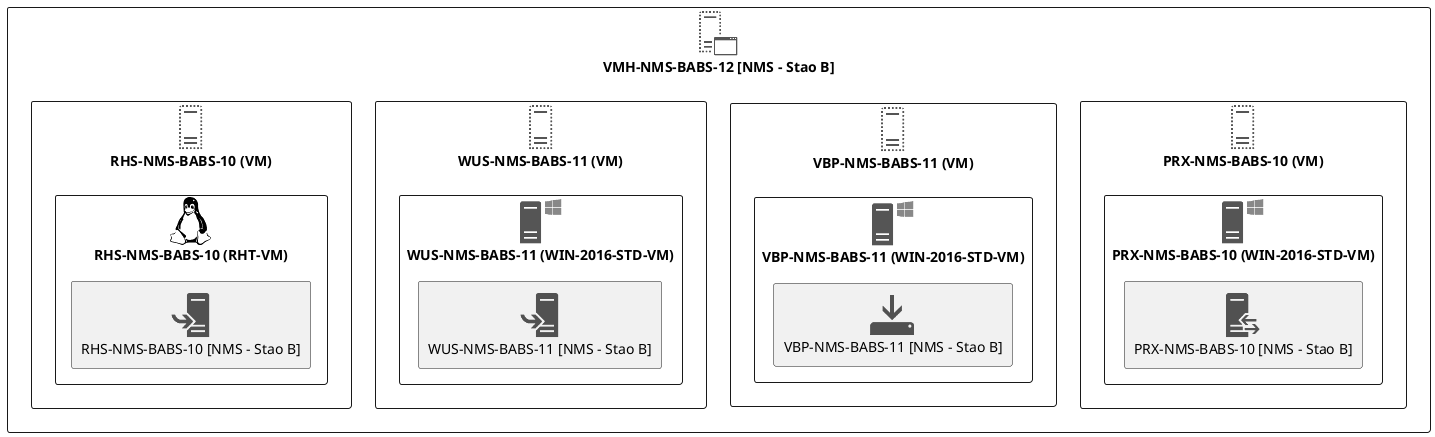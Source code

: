 @startuml


skinparam monochrome true
skinparam componentStyle uml2
!include <office/servers/virtual_application_server>
!include <office/Servers/virtual_server>
!include <office/Servers/windows_server>
!include <office/servers/reverse_proxy>
!include <office/Servers/virtual_server>
!include <office/Servers/windows_server>
!include <office/concepts/backup_local>
!include <office/Servers/virtual_server>
!include <office/Servers/windows_server>
!include <office/concepts/install>
!include <office/Servers/virtual_server>
!include <cloudinsight/linux>
!include <office/concepts/install>

show stereotype

rectangle VMH__S_NMS__S_BABS__S_12__F__aA_NMS__F___S___F_Stao__F_B_aC_ as "VMH-NMS-BABS-12 [NMS - Stao B]" <<$virtual_application_server>> {
	rectangle PRX__S_NMS__S_BABS__S_10__F___N_VM__O_ as "PRX-NMS-BABS-10 (VM)" <<$virtual_server>> {
		rectangle PRX__S_NMS__S_BABS__S_10__F___N_WIN__S_2016__S_STD__S_VM__O_ as "PRX-NMS-BABS-10 (WIN-2016-STD-VM)" <<$windows_server>> {
			rectangle PRX__S_NMS__S_BABS__S_10__F__aA_NMS__F___S___F_Stao__F_B_aC_ as "PRX-NMS-BABS-10 [NMS - Stao B]" <<$reverse_proxy>> {
			
			}
		}
	}
	rectangle VBP__S_NMS__S_BABS__S_11__F___N_VM__O_ as "VBP-NMS-BABS-11 (VM)" <<$virtual_server>> {
		rectangle VBP__S_NMS__S_BABS__S_11__F___N_WIN__S_2016__S_STD__S_VM__O_ as "VBP-NMS-BABS-11 (WIN-2016-STD-VM)" <<$windows_server>> {
			rectangle VBP__S_NMS__S_BABS__S_11__F__aA_NMS__F___S___F_Stao__F_B_aC_ as "VBP-NMS-BABS-11 [NMS - Stao B]" <<$backup_local>> {
			
			}
		}
	}
	rectangle WUS__S_NMS__S_BABS__S_11__F___N_VM__O_ as "WUS-NMS-BABS-11 (VM)" <<$virtual_server>> {
		rectangle WUS__S_NMS__S_BABS__S_11__F___N_WIN__S_2016__S_STD__S_VM__O_ as "WUS-NMS-BABS-11 (WIN-2016-STD-VM)" <<$windows_server>> {
			rectangle WUS__S_NMS__S_BABS__S_11__F__aA_NMS__F___S___F_Stao__F_B_aC_ as "WUS-NMS-BABS-11 [NMS - Stao B]" <<$install>> {
			
			}
		}
	}
	rectangle RHS__S_NMS__S_BABS__S_10__F___N_VM__O_ as "RHS-NMS-BABS-10 (VM)" <<$virtual_server>> {
		rectangle RHS__S_NMS__S_BABS__S_10__F___N_RHT__S_VM__O_ as "RHS-NMS-BABS-10 (RHT-VM)" <<$linux>> {
			rectangle RHS__S_NMS__S_BABS__S_10__F__aA_NMS__F___S___F_Stao__F_B_aC_ as "RHS-NMS-BABS-10 [NMS - Stao B]" <<$install>> {
			
			}
		}
	}
}


' Begin Protected Region [[layouting]]

' End Protected Region   [[layouting]]

@enduml
' Actifsource ID=[dc5bfacd-eaac-11e8-88d3-bfc6b992bdec,651c8e2c-0eaa-11e9-9f19-6d15636f4ecc,Hash]
